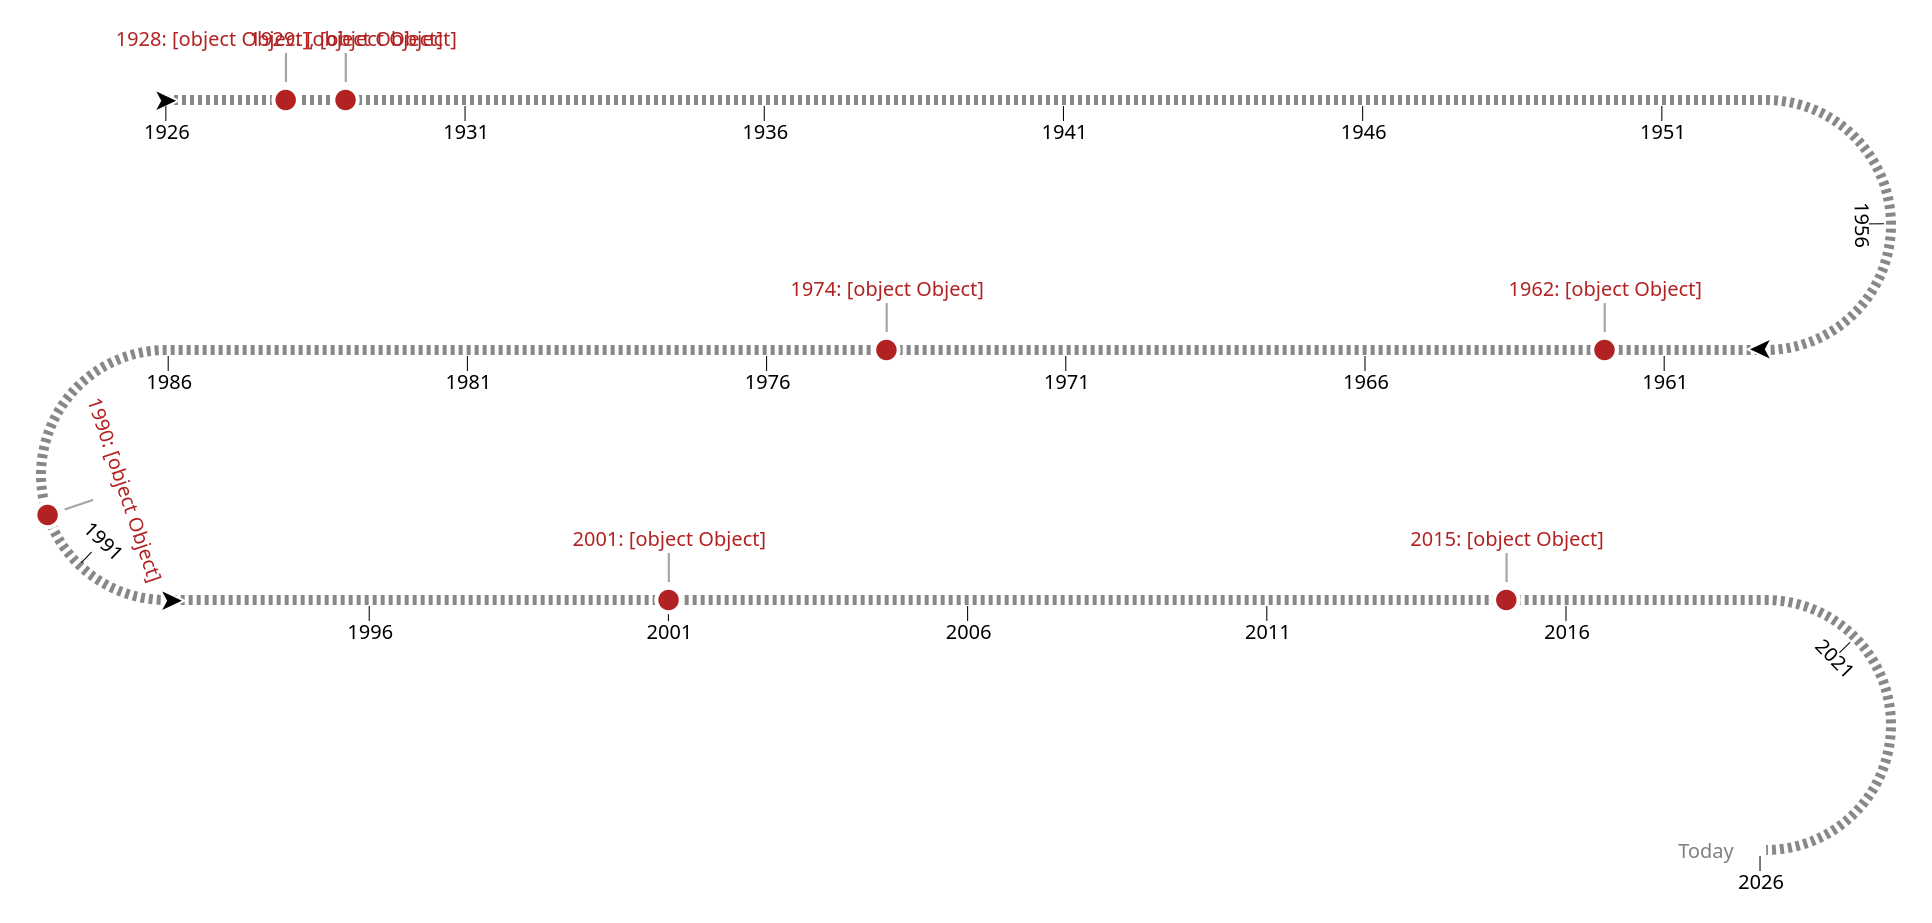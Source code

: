 {
    "$schema": "https://vega.github.io/schema/vega/v5.json",
    "description": "a serpentine timeline. The serpentine shape can be an option for instances where an oblong canvas is not ideal. The shape can be customized using many of the signals below. Input bindings have been included for demonstration purposes",
    "background": "white",
    "padding": 15,
    "width": 800,
    "signals": [
      {
        "name": "width",
        "init": "width",
        "bind": {
          "name": "straight width",
          "input": "range",
          "min": 0,
          "max": 2000,
          "step": 1
        },
        "on": [
          {"events": [{"signal": "annotations"}], "update": "width+1"},
          {"events": [{"signal": "annotations"}], "update": "width-1"},
          {"events": [{"signal": "mO"}], "update": "width+1"},
          {"events": [{"signal": "mO"}], "update": "width-1"},
          {"events": [{"signal": "tLO"}], "update": "width+1"},
          {"events": [{"signal": "tLO"}], "update": "width-1"},
          {"events": [{"signal": "sN"}], "update": "width+1"},
          {"events": [{"signal": "sN"}], "update": "width-1"},
          {"events": [{"signal": "mO"}], "update": "height+1"},
          {"events": [{"signal": "mO"}], "update": "height-1"},
          {"events": [{"signal": "tLO"}], "update": "height+1"},
          {"events": [{"signal": "tLO"}], "update": "height-1"}
        ]
      },
      {
        "name": "sH",
        "description": "serpentine: diameter of arcs",
        "value": 125,
        "bind": {
          "name": "arc diameter",
          "input": "range",
          "min": 25,
          "max": 400,
          "step": 1
        }
      },
      {
        "name": "labelsOnHover",
        "description": "milestone: show labels on hover only",
        "value": false,
        "bind": {"name": "hover labels", "input": "checkbox"}
      },
      {
        "name": "sN",
        "description": "serpentine: number of arcs",
        "value": 2.20,
        "bind": {
          "name": "# of arcs",
          "input": "range",
          "min": 0,
          "max": 20,
          "step": 0.01
        }
      },
      {
        "name": "tC",
        "description": "ticks: number of axis ticks to display on the timeline",
        "value": 21,
        "bind": {
          "name": "tick count",
          "input": "range",
          "min": 0,
          "max": 100,
          "step": 1
        }
      },
      {
        "name": "tLO",
        "description": "ticks: the offset for the tick labels",
        "value": 8
      },
      {
        "name": "mO",
        "description": "milestone: the offset for the milestone markers",
        "value": 35,
        "bind": {
          "name": "milestone offset",
          "input": "range",
          "min": 0,
          "max": 50,
          "step": 0.5
        }
      },
      {
        "name": "sR0P",
        "description": "serpentine: percentage of width of canvas for the start of the timeline",
        "value": 0,
        "bind": {
          "name": "timeline x0 %",
          "input": "range",
          "min": 0,
          "max": 1,
          "step": 0.01
        }
      },
      {
        "name": "sLP",
        "description": "serpentine: percentage of total length of canvas for the end of the timeline",
        "value": 1,
        "bind": {
          "name": "timeline len %",
          "input": "range",
          "min": 0,
          "max": 1,
          "step": 0.01
        }
      },
      {
        "name": "annotationStart",
        "value": "",
        "bind": {"name": "start annotation", "input": "text"}
      },
      {
        "name": "annotationEnd",
        "value": "Today",
        "bind": {"name": "end annotation", "input": "text"}
      },
      {
        "name": "includeArrows",
        "value": true,
        "bind": {"name": "include arrows", "input": "checkbox"}
      },
      {
        "name": "sT",
        "description": "serpentine: thicknes of the line",
        "value": 5,
        "bind": {
          "name": "line thickness",
          "input": "range",
          "min": 1,
          "max": 10,
          "step": 0.5
        }
      },
      {
        "name": "domain",
        "init": "[year(now())-100, year(now())]",
        "description": "serpentine: manually set the domain extent for the timeline, otherwise set to null to have the domain calculated for you"
      },
      {
        "name": "sRange",
        "description": "serpentine: range for the serpentine scale",
        "update": "[sR0P*width,sL*sLP]"
      },
      {
        "name": "annotations",
        "description": "serpentine: annotations that appear at the start and end of the timeline",
        "update": "{start: (isValid(annotationStart) ? annotationStart : ''), end: (isValid(annotationEnd) ? annotationEnd : '')}"
      },
      {
        "name": "sD",
        "update": "[2, 2]",
        "description": "serpentine: dash array for the serpentine line"
      },
      {
        "name": "reverse",
        "description": "serpentine: boolean to indicate whether the scale for the timeline should be reversed",
        "value": false
      },
      {
        "name": "sPct",
        "description": "serpentine: percentage of width for the straight portions of the timeline",
        "value": 1,
        "update": "sPct < 0.25 ? 0 : sPct < 0.75 ? 0.5 : 1"
      },
      {
        "name": "sW",
        "description": "serpentine: horizontal length of straight segments",
        "update": "sPct*width"
      },
      {
        "name": "sL",
        "description": "serpentine: total length of line",
        "update": "(sN+1)*sW+(sN)*sH*PI/2"
      },
      {
        "name": "sA",
        "description": "serpentine: length of an arc segment",
        "update": "(sH*PI/2)"
      },
      {
        "name": "sWsA",
        "description": "serpentine: length of a line + arc segment",
        "update": "(sW + sH*PI/2)"
      },
      {
        "name": "sDomain",
        "description": "serpentine: domain for the serpentine scale",
        "init": "domain ? domain : [+extent(pluck(data('dataset'), 'domain'))[0], +extent(pluck(data('dataset'), 'domain'))[1]]"
      },
      {
        "name": "hoverFocus",
        "value": 0,
        "on": [
          {
            "events": {"type": "mouseover"},
            "update": "isValid(datum) && isValid(isValid(datum['domain'])) ? datum : null"
          },
          {"events": {"type": "mouseout"}, "update": "null"}
        ]
      },
      {
        "name": "height",
        "description": "calculated height",
        "update": "extent(pluck(data('serpentine'), 'y'))[1]"
      }
    ],
    "scales": [
      {
        "name": "sS1",
        "type": "linear",
        "zero": false,
        "reverse": {"signal": "reverse"},
        "domain": {"signal": "sDomain"},
        "range": {"signal": "sRange"}
      },
      {
        "name": "footerY",
        "type": "band",
        "domain": {"data": "footer", "field": "id"},
        "range": [
          {"signal": "height+60"},
          {"signal": "height+60+length(data('footer'))*11"}
        ]
      }
    ],
    "marks": [
      {
        "name": "axis_group",
        "description": "group containing all the axis marks - annotations, domain, arrow indicators, tick lines, tick labels on straightaways, tick labels on arcs",
        "type": "group",
        "marks": [
          {
            "name": "annotations",
            "description": "Text marks that appear at the start and end of the timeline. Configured using the 'annotations' signal",
            "from": {"data": "domain_extent"},
            "on": [{"trigger": "annotations", "modify": "annotations"}],
            "type": "text",
            "interactive": false,
            "encode": {
              "update": {
                "x": {"field": "x"},
                "y": {"field": "y"},
                "text": {
                  "signal": "datum['category'] === 'start' ? annotations['start'] : annotations['end']"
                },
                "fontSize": {"value": 10},
                "baseline": {"value": "middle"},
                "align": {"field": "align"},
                "angle": {"field": "angle"},
                "dx": {"field": "dx"},
                "dy": {"signal": "1"},
                "fill": {"value": "gray"}
              }
            }
          },
          {
            "name": "serpentine_line",
            "description": "The serpentine-shaped line that acts as the axis domain line",
            "type": "line",
            "from": {"data": "serpentine"},
            "interactive": false,
            "encode": {
              "update": {
                "x": {"field": "x"},
                "y": {"field": "y"},
                "strokeDash": {"signal": "sD"},
                "stroke": {"value": "#888"},
                "strokeWidth": {"signal": "sT"}
              }
            }
          },
          {
            "name": "arrow_marks",
            "description": "The arrows to indicate direction that appear at the beginning and end of each arc+straightaway combonation",
            "type": "text",
            "from": {"data": "segment_ends"},
            "interactive": false,
            "encode": {
              "update": {
                "x": {"field": "x"},
                "y": {"field": "y"},
                "dy": {"value": 1},
                "text": {"value": "➤"},
                "fontSize": {"signal": "18"},
                "fill": {"value": "#000"},
                "stroke": {"value": "#fff"},
                "strokeWidth": {"value": 1},
                "angle": {"signal": "datum['direction'] === '→' ? 0 : 180"},
                "align": {"value": "center"},
                "baseline": {"value": "middle"}
              }
            }
          },
          {
            "name": "tick_marks",
            "description": "The line (text mark) designated to each tick",
            "from": {"data": "ticks"},
            "type": "text",
            "interactive": false,
            "encode": {
              "update": {
                "x": {"field": "x"},
                "y": {"field": "y"},
                "dy": {
                  "signal": "2.5*( datum['type'] === 'straight' ? 1 : datum['side'] === 'right' ? (round(datum['alpha']*(180/PI)) >= 90 ? -1 : 4) : (round(datum['alpha']*(180/PI)) > 89 ? -1 : 4))"
                },
                "text": {"signal": "'|'"},
                "fontSize": {"signal": "7"},
                "fill": {"value": "#000"},
                "angle": {"field": "labelAngle"},
                "align": {"value": "center"},
                "baseline": {
                  "signal": "datum['type'] === 'straight' ? 'top' : 'bottom'"
                }
              }
            }
          },
          {
            "name": "tick_labels_straight",
            "description": "The straightaway tick labels",
            "from": {"data": "ticks"},
            "type": "text",
            "interactive": false,
            "encode": {
              "update": {
                "x": {"field": "x"},
                "y": {"field": "y"},
                "dy": {"field": "dy"},
                "text": {"field": "domain"},
                "fontSize": {"signal": "10"},
                "fill": {"value": "#000"},
                "align": {"value": "center"},
                "angle": {"field": "labelAngle"},
                "baseline": {"signal": "datum['type'] === 'straight' ? 'top' : 'bottom'"}
              }
            }
          }
        ]
      },
      {
        "name": "milestone_connecting_lines",
        "description": "The milestone lines that connect the markers to labels",
        "from": {"data": "milestones"},
        "type": "text",
        "interactive": false,
        "encode": {
          "update": {
            "text": {"signal": "'|'"},
            "x": {"field": "x"},
            "y": {"field": "y"},
            "fontSize": {"value": 15},
            "fontWeight": {"value": 100},
            "dy": {
              "signal": "datum['type'] === 'arc' && (round(datum['alpha']*(180/PI)) > 89) ? 0.35 * (mO+3.5) : datum['dy']/2"
            },
            "align": {"value": "center"},
            "baseline": {"value": "middle"},
            "angle": {"field": "labelAngle"},
            "fillOpacity": {"value": 0.35},
            "opacity": {
              "signal": "isValid(hoverFocus) && datum['label'] === hoverFocus['label'] ? 1 : labelsOnHover ? 0 : 1"
            }
          }
        }
      },
      {
        "name": "milestone_markers",
        "description": "The milestone timeline markers",
        "from": {"data": "milestones"},
        "type": "symbol",
        "interactive": true,
        "encode": {
          "update": {
            "x": {"field": "x"},
            "y": {"field": "y"},
            "size": {"signal": "labelsOnHover && isValid(hoverFocus) && datum['label'] === hoverFocus['label'] ? 200 : 150"},
            "fill": {"signal": "labelsOnHover ? isValid(hoverFocus) && datum['label'] === hoverFocus['label'] ? 'firebrick' : '#e4b3b4' : 'firebrick'"},
            "stroke": {"signal": "labelsOnHover ? isValid(hoverFocus) && datum['label'] === hoverFocus['label'] ? '#fff' : 'firebrick' : '#fff'"},
            "strokeWidth": {"signal": "labelsOnHover ? 1 : 2"},
            "cursor": {"signal": "labelsOnHover ? 'pointer' : 'default'"}
          }
        }
      },
      {
        "name": "milestone_label_backgrounds",
        "description": "The white backgrounds for milestone labels",
        "from": {"data": "milestones"},
        "type": "text",
        "interactive": false,
        "encode": {
          "update": {
            "x": {"field": "x"},
            "y": {"field": "y"},
            "dy": {"field": "dy"},
            "text": {"signal": "datum['domain'] + ' - ' + datum['label']"},
            "fontSize": {"signal": "10"},
            "fill": {"value": "#fff"},
            "stroke": {"value": "#fff"},
            "strokeWidth": {"value": 7},
            "angle": {"field": "labelAngle"},
            "align": {"value": "center"},
            "baseline": {
              "signal": "datum['type'] === 'straight' ? 'top' : 'bottom'"
            },
            "opacity": {
              "signal": "isValid(hoverFocus) && datum['label'] === hoverFocus['label'] ? 1 : labelsOnHover ? 0 : 1"
            }
          }
        }
      },
    {
  "name": "milestone_labels",
  "description": "The milestone labels",
  "from": {
    "data": "milestones"
  },
  "type": "text",
  "interactive": false,
  "encode": {
    "update": {
      "x": {"field": "x"},
      "y": {"field": "y"},
      "dy": {"field": "dy"},
      "text": {
        "signal": "datum['domain'] + ': ' + join(datum['labels'], ', ')"
      },
      "fontSize": {"signal": "10"},
      "fill": {"value": "firebrick"},
      "angle": {"field": "labelAngle"},
      "align": {"value": "center"},
      "baseline": {
        "signal": "datum['type'] === 'straight' ? 'top' : 'bottom'"
      },
      "opacity": {
        "signal": "isValid(hoverFocus) && hoverFocus['domain'] === datum['domain'] ? 1 : labelsOnHover ? 0 : 1"
      }
    }
  }
}



    ],
    "data": [
      {
        "name": "dataset",
        "values": [
          {"domain": 1928, "label": "Major Event A"},
          {"domain": 1928, "label": "Major Event B"},
          {"domain": 1929, "label": "Major Event C"},
          {"domain": 1962, "label": "Major Event D"},
          {"domain": 1974, "label": "Major Event E"},
          {"domain": 1990, "label": "Major Event F"},
          {"domain": 2001, "label": "Major Event G"},
          {"domain": 2015, "label": "Major Event H"}
        ]
      },
      {
        "name": "serpentineDomain",
        "values": [{}],
        "transform": [
          {
            "type": "formula",
            "expr": "sequence(sDomain[0],sDomain[1], 0.1 )",
            "as": "domain"
          },
          {"type": "flatten", "fields": ["domain"]}
        ]
      },
      {
        "name": "milestoneDomain",
        "source": "dataset",
        "transform": [{"type": "project", "fields": ["domain"]}]
      },
      {
        "name": "tickDomain",
        "values": [{}],
        "transform": [
          {"type": "formula", "expr": "sequence(1,tC+1, 1)", "as": "id"},
          {"type": "flatten", "fields": ["id"]},
          {
            "type": "formula",
            "expr": "datum['id'] === 1 ? sDomain[0] : datum['id'] === tC ? sDomain[1] : null",
            "as": "domain"
          },
          {
            "type": "formula",
            "expr": "round(isValid(datum['domain']) ? datum['domain'] : (sDomain[0] + (sDomain[1]-sDomain[0])*((datum['id']-1)/(tC-1))))",
            "as": "domain"
          },
          {"type": "project", "fields": ["domain"]}
        ]
      },
      {
        "name": "componentEncodings",
        "values": [
          {"category": "start"},
          {"category": "serpentine"},
          {"category": "milestone"},
          {"category": "tick"},
          {"category": "end"}
        ],
        "transform": [
          {"type": "formula", "expr": "now()", "as": "timestamp"},
          {
            "type": "formula",
            "expr": "datum['category'] === 'start' ? [sDomain[reverse ? 1 : 0]] : datum['category'] === 'serpentine' ? pluck(data('serpentineDomain'), 'domain') : datum['category'] === 'milestone' ? pluck(data('dataset'), 'domain') : datum['category']==='tick' ? pluck(data('tickDomain'), 'domain') : datum['category'] === 'end' ? [sDomain[reverse ? 0 : 1]] : null",
            "as": "domain"
          },
          {"type": "flatten", "fields": ["domain"]},
          {"type": "formula", "expr": "+datum['domain']", "as": "domain"},
          {
            "type": "window",
            "ops": ["row_number"],
            "sort": {"field": "domain"},
            "groupby": ["category"],
            "as": ["id"]
          },
          {
            "type": "formula",
            "expr": "scale('sS1', datum['domain'])",
            "as": "sK"
          },
          {
            "type": "formula",
            "expr": "floor(datum['sK'] / (sW + sH*PI/2))",
            "as": "i"
          },
          {"type": "formula", "expr": "datum['sK'] % (sW + sH*PI/2)", "as": "r"},
          {"type": "formula", "expr": "(datum['r'] - sW)/(sH/2)", "as": "alpha"},
          {
            "type": "formula",
            "expr": "(((datum['i']+1)*sWsA)-sA) >= datum['sK'] ? 'straight' : 'arc'",
            "as": "type"
          },
          {
            "type": "formula",
            "expr": "(datum['i']%2 == 0) ? min(datum['r'],sW) : max(sW-datum['r'], 0)",
            "as": "xStraight"
          },
          {
            "type": "formula",
            "expr": "datum['type'] === 'straight' ? datum['xStraight'] : datum['xStraight'] + (datum['i']%2 == 0 ? sin(datum['alpha'])*sH/2 : -sin(datum['alpha'])*sH/2)",
            "as": "x"
          },
          {
            "type": "formula",
            "expr": "datum['type'] === 'straight' ? datum['i']*sH : (datum['i']*sH) + (1 - cos(datum['alpha']))*sH/2",
            "as": "y"
          },
          {
            "type": "formula",
            "expr": "datum['type'] === 'straight' ? null : datum['i']%2===0?'right':'left'",
            "as": "side"
          },
          {
            "type": "formula",
            "expr": "datum['type'] === 'straight' ? null : datum['alpha']<PI/2?'top':'bottom'",
            "as": "hemisphere"
          },
          {
            "type": "formula",
            "expr": "datum['type'] === 'straight' ? 0 : (datum['side'] === 'left' ? -1 : 1) *datum['alpha']*(180/PI)+(datum['alpha'] < PI/2 ? 0 : 180)",
            "as": "labelAngle"
          },
          {
            "type": "formula",
            "expr": "datum['i']%2===0 ?'→':'←'",
            "as": "direction"
          },
          {
            "type": "formula",
            "expr": "datum['type'] === 'straight' ? datum['direction'] : datum['side'] === 'left' ? datum['hemisphere'] === 'top'? '←' : '→' :  datum['hemisphere'] === 'top'? '→' : '←'",
            "as": "direction"
          }
        ]
      },
      {
        "name": "serpentine",
        "source": "componentEncodings",
        "transform": [
          {"type": "filter", "expr": "datum['category'] === 'serpentine'"}
        ]
      },
      {
        "name": "ticks",
        "source": "componentEncodings",
        "transform": [
          {"type": "filter", "expr": "datum['category'] === 'tick'"},
          {
            "type": "formula",
            "expr": "!isValid(datum['side']) ? (tLO+3.5) : datum['side'] === 'right' ? (round(datum['alpha']*(180/PI)) >= 90 ? -1 : 1.75) * (tLO+3.5) : (round(datum['alpha']*(180/PI)) > 89 ? -1 : 1.75) * (tLO+3.5)",
            "as": "dy"
          }
        ]
      },
      {
        "name": "domain_extent",
        "source": "componentEncodings",
        "transform": [
          {
            "type": "filter",
            "expr": "datum['category'] === 'start' || datum['category'] === 'end'"
          },
          {
            "type": "formula",
            "expr": "datum['category'] === 'start' ? 'right' : datum['direction'] === '←' && datum['type'] === 'straight' ? 'right' : datum['side'] === 'left' ? 'right' : 'left'",
            "as": "align"
          },
          {
            "type": "formula",
            "expr": "datum['category'] === 'start' ? -tLO-5 :  datum['direction'] === '←'  && datum['type'] === 'straight' ? -tLO-5 : datum['side'] === 'left' ? -tLO-5 : tLO+5",
            "as": "dx"
          }
        ]
      },
      {
        "name": "segment_ends",
        "source": "componentEncodings",
        "transform": [
          {
            "type": "filter",
            "expr": "includeArrows && datum['category'] === 'serpentine'"
          },
          {
            "type": "joinaggregate",
            "fields": ["id", "id"],
            "ops": ["min", "max"],
            "groupby": ["i"],
            "as": ["minId", "maxId"]
          },
          {
            "type": "filter",
            "expr": "datum['id'] === (reverse ? datum['maxId'] : datum['minId'])"
          }
        ]
      },
      {
        "name": "footer",
        "values": [
          {
            "id": 1,
            "text": [
              "Data Source:",
              "https://ourworldindata.org/mass-extinctions"
            ],
            "href": "https://ourworldindata.org/mass-extinctions"
          },
          {
            "id": 2,
            "text": ["Icons:", "https://fontawesome.com/"],
            "href": "https://fontawesome.com/"
          },
          {
            "id": 3,
            "text": ["Data Viz By:", "Madison Giammaria"],
            "href": "https://www.linkedin.com/in/madison-giammaria-58463b33"
          }
        ]
      },
     {
  "name": "milestones",
  "source": "componentEncodings",
  "transform": [
    {
      "type": "filter",
      "expr": "datum['category'] === 'milestone'"
    },
    {
      "type": "lookup",
      "key": "domain",
      "from": "dataset",
      "fields": ["domain"],
      "values": ["label", "color"]
    },
    {
      "type": "aggregate",
      "groupby": ["domain", "x", "y", "dy", "labelAngle", "type"],
      "fields": ["label"],
      "ops": ["values"],
      "as": ["labels"]
    },
    {
      "type": "formula",
      "expr": "!isValid(datum['side']) ? -(mO) : datum['side'] === 'right' ? (round(datum['alpha']*(180/PI)) >= 90 ? 1 : -0.5) * (mO+3.5) : (round(datum['alpha']*(180/PI)) > 89 ? 1 : -0.5) * (mO+3.5)",
      "as": "dy"
    },
    {
      "type": "formula",
      "expr": "(isValid(hoverFocus) && hoverFocus['domain']===datum['domain']) ? 1 : 0.4",
      "as": "fillOpacity"
    }
  ]
}

    ]
  }
